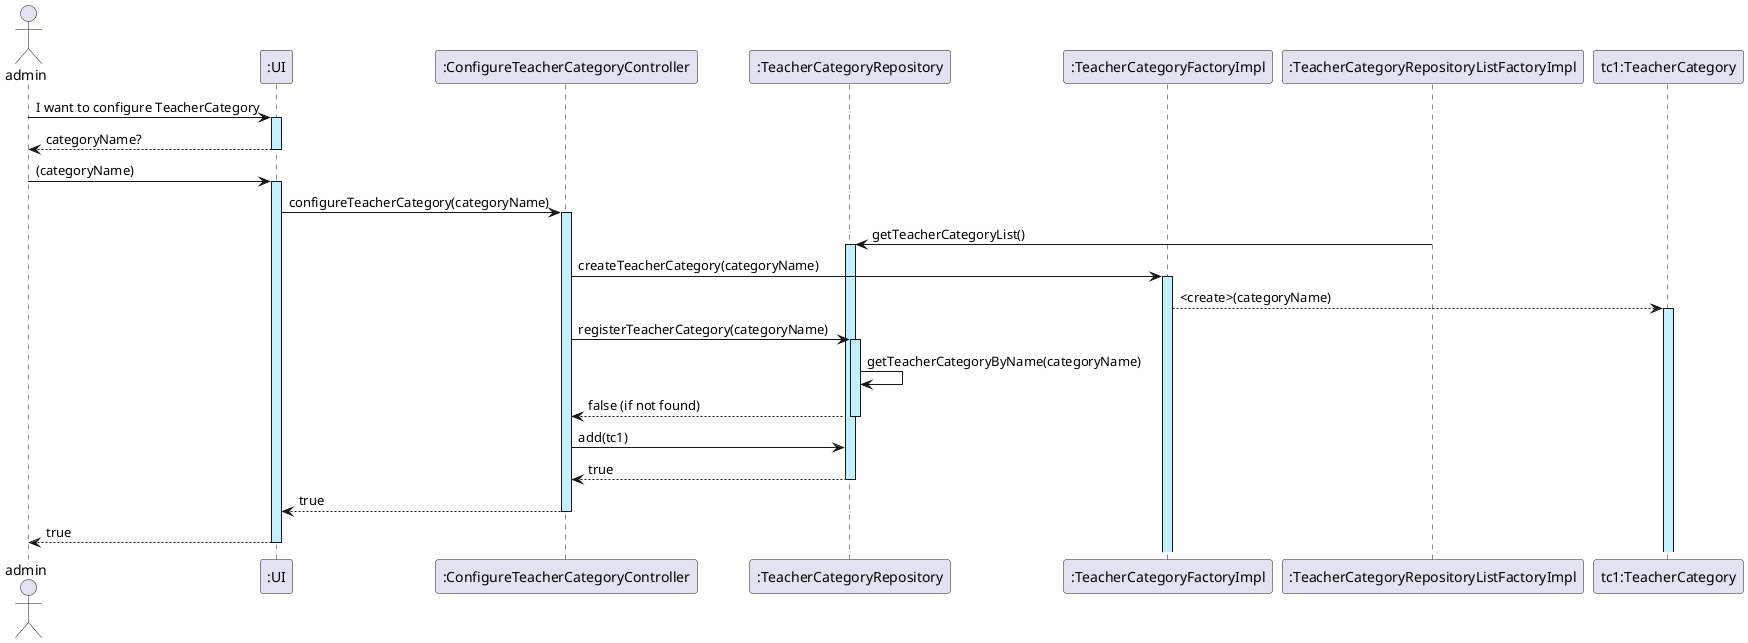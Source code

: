 @startuml
actor admin

admin -> ":UI" as UI ++ #application : I want to configure TeacherCategory
UI --> admin -- : categoryName?

admin -> UI ++ #application : (categoryName)

UI -> ":ConfigureTeacherCategoryController" as ConfigureTeacherCategoryController ++ #application : configureTeacherCategory(categoryName)

participant ":TeacherCategoryRepository" as TeacherCategoryRepository
participant ":TeacherCategoryFactoryImpl" as TeacherCategoryFactoryImpl
participant ":TeacherCategoryRepositoryListFactoryImpl" as TeacherCategoryRepositoryListFactoryImpl

' New repository list initialization
TeacherCategoryRepositoryListFactoryImpl -> TeacherCategoryRepository ++ #application : getTeacherCategoryList()

' Create TeacherCategory
ConfigureTeacherCategoryController -> TeacherCategoryFactoryImpl ++ #application : createTeacherCategory(categoryName)
TeacherCategoryFactoryImpl --> "tc1:TeacherCategory" as TeacherCategory ++ #application : <create>(categoryName)

' Check if category exists
ConfigureTeacherCategoryController -> TeacherCategoryRepository ++ #application : registerTeacherCategory(categoryName)
TeacherCategoryRepository -> TeacherCategoryRepository : getTeacherCategoryByName(categoryName)
TeacherCategoryRepository --> ConfigureTeacherCategoryController --: false (if not found)

' Add new category to repository
ConfigureTeacherCategoryController -> TeacherCategoryRepository : add(tc1)
TeacherCategoryRepository --> ConfigureTeacherCategoryController --: true

' Respond to UI
ConfigureTeacherCategoryController --> UI --: true
UI --> admin --: true
@enduml